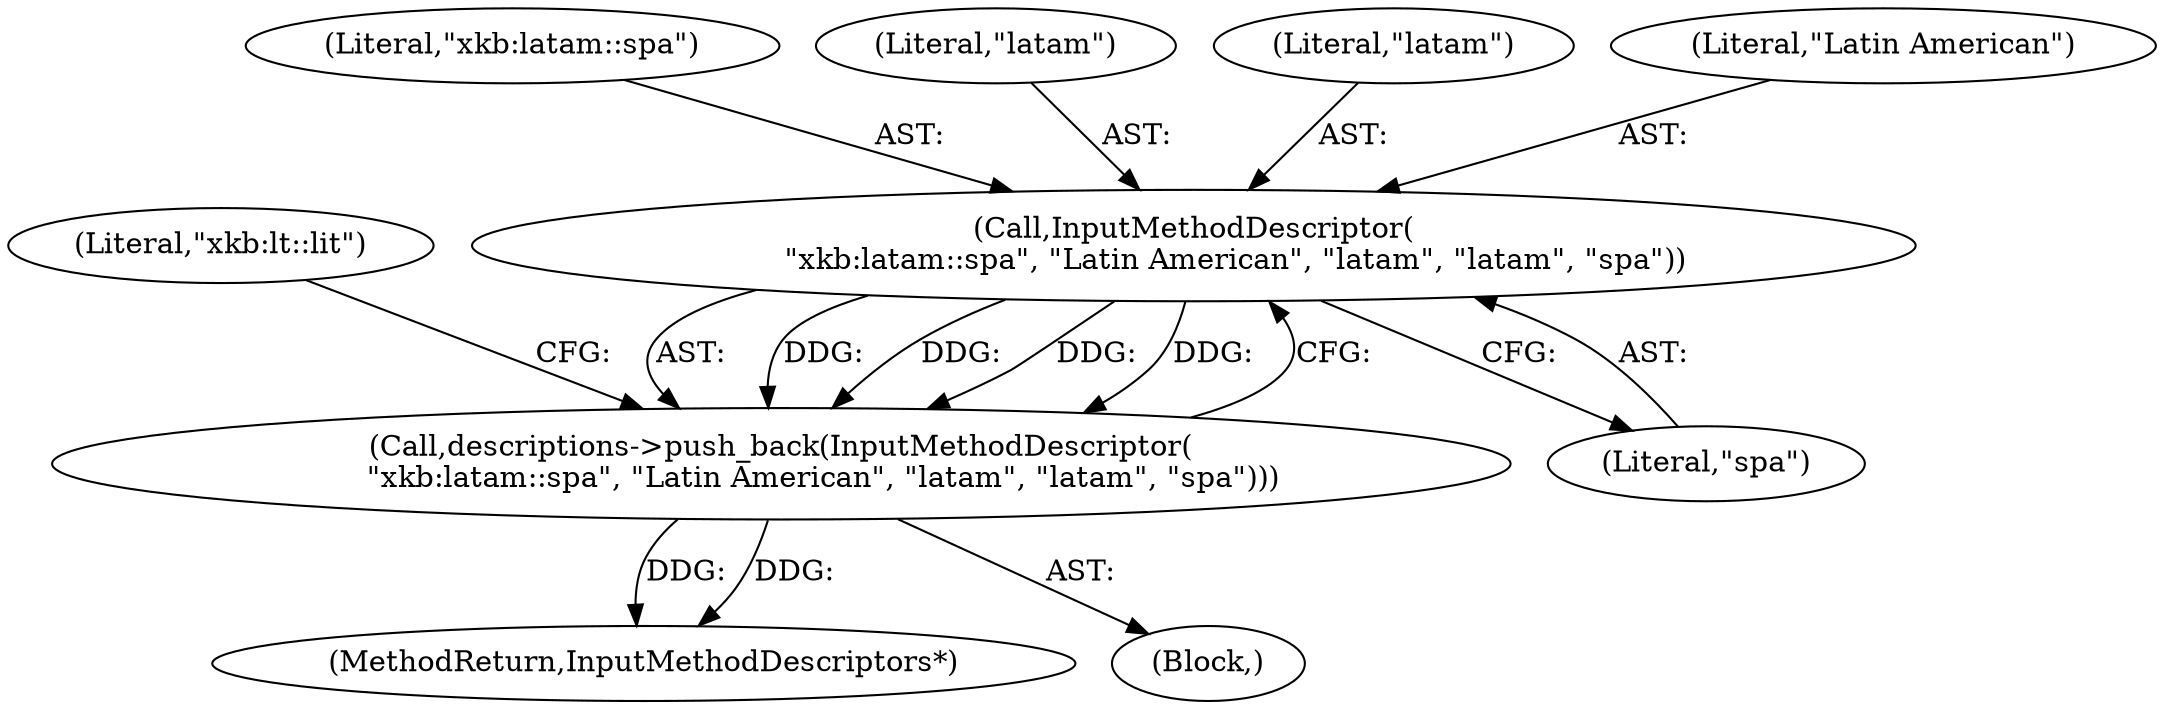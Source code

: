 digraph "1_Chrome_dc7b094a338c6c521f918f478e993f0f74bbea0d_12@del" {
"1000447" [label="(Call,InputMethodDescriptor(\n         \"xkb:latam::spa\", \"Latin American\", \"latam\", \"latam\", \"spa\"))"];
"1000446" [label="(Call,descriptions->push_back(InputMethodDescriptor(\n         \"xkb:latam::spa\", \"Latin American\", \"latam\", \"latam\", \"spa\")))"];
"1000448" [label="(Literal,\"xkb:latam::spa\")"];
"1000581" [label="(MethodReturn,InputMethodDescriptors*)"];
"1000451" [label="(Literal,\"latam\")"];
"1000447" [label="(Call,InputMethodDescriptor(\n         \"xkb:latam::spa\", \"Latin American\", \"latam\", \"latam\", \"spa\"))"];
"1000450" [label="(Literal,\"latam\")"];
"1000449" [label="(Literal,\"Latin American\")"];
"1000455" [label="(Literal,\"xkb:lt::lit\")"];
"1000446" [label="(Call,descriptions->push_back(InputMethodDescriptor(\n         \"xkb:latam::spa\", \"Latin American\", \"latam\", \"latam\", \"spa\")))"];
"1000452" [label="(Literal,\"spa\")"];
"1000101" [label="(Block,)"];
"1000447" -> "1000446"  [label="AST: "];
"1000447" -> "1000452"  [label="CFG: "];
"1000448" -> "1000447"  [label="AST: "];
"1000449" -> "1000447"  [label="AST: "];
"1000450" -> "1000447"  [label="AST: "];
"1000451" -> "1000447"  [label="AST: "];
"1000452" -> "1000447"  [label="AST: "];
"1000446" -> "1000447"  [label="CFG: "];
"1000447" -> "1000446"  [label="DDG: "];
"1000447" -> "1000446"  [label="DDG: "];
"1000447" -> "1000446"  [label="DDG: "];
"1000447" -> "1000446"  [label="DDG: "];
"1000446" -> "1000101"  [label="AST: "];
"1000455" -> "1000446"  [label="CFG: "];
"1000446" -> "1000581"  [label="DDG: "];
"1000446" -> "1000581"  [label="DDG: "];
}
